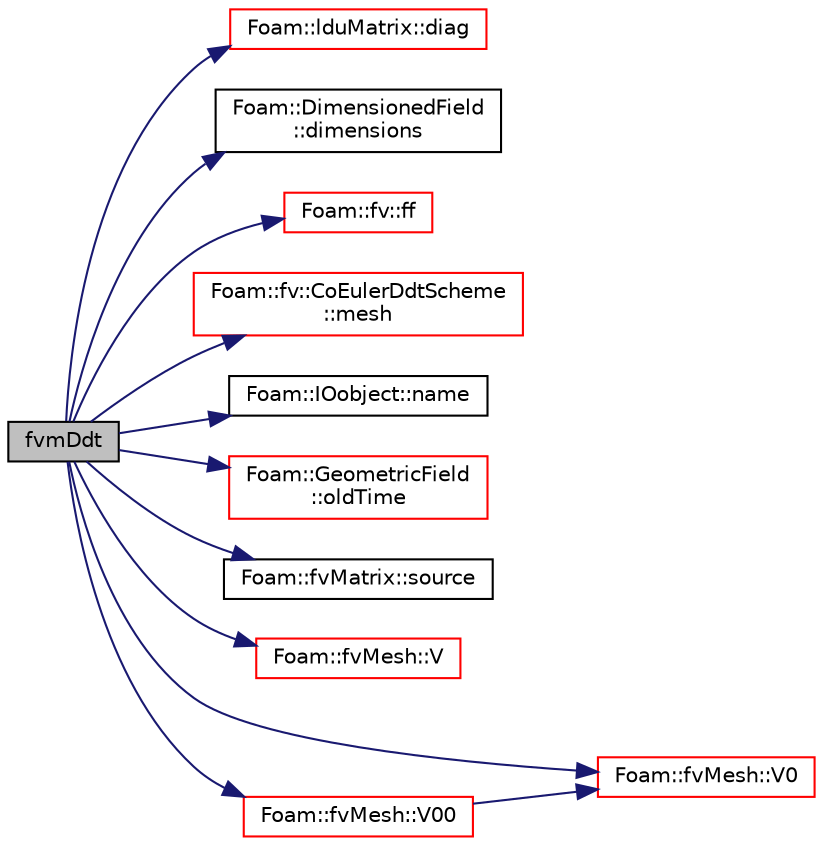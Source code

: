 digraph "fvmDdt"
{
  bgcolor="transparent";
  edge [fontname="Helvetica",fontsize="10",labelfontname="Helvetica",labelfontsize="10"];
  node [fontname="Helvetica",fontsize="10",shape=record];
  rankdir="LR";
  Node1 [label="fvmDdt",height=0.2,width=0.4,color="black", fillcolor="grey75", style="filled", fontcolor="black"];
  Node1 -> Node2 [color="midnightblue",fontsize="10",style="solid",fontname="Helvetica"];
  Node2 [label="Foam::lduMatrix::diag",height=0.2,width=0.4,color="red",URL="$a01283.html#a9140aaa9630c2cba2fe28369a649f2f0"];
  Node1 -> Node3 [color="midnightblue",fontsize="10",style="solid",fontname="Helvetica"];
  Node3 [label="Foam::DimensionedField\l::dimensions",height=0.2,width=0.4,color="black",URL="$a00532.html#a6098093e7de06370342a85cfae8b31f5",tooltip="Return dimensions. "];
  Node1 -> Node4 [color="midnightblue",fontsize="10",style="solid",fontname="Helvetica"];
  Node4 [label="Foam::fv::ff",height=0.2,width=0.4,color="red",URL="$a10767.html#ab38421d38a2395d0ae398d03fc20609c"];
  Node1 -> Node5 [color="midnightblue",fontsize="10",style="solid",fontname="Helvetica"];
  Node5 [label="Foam::fv::CoEulerDdtScheme\l::mesh",height=0.2,width=0.4,color="red",URL="$a00314.html#a9687e6999ad5ae21072ec74623f049ff",tooltip="Return mesh reference. "];
  Node1 -> Node6 [color="midnightblue",fontsize="10",style="solid",fontname="Helvetica"];
  Node6 [label="Foam::IOobject::name",height=0.2,width=0.4,color="black",URL="$a01179.html#a75b72488d2e82151b025744974919d5d",tooltip="Return name. "];
  Node1 -> Node7 [color="midnightblue",fontsize="10",style="solid",fontname="Helvetica"];
  Node7 [label="Foam::GeometricField\l::oldTime",height=0.2,width=0.4,color="red",URL="$a00921.html#a590e4782d38c7bab9fc7d231aa6b5f3f",tooltip="Return old time field. "];
  Node1 -> Node8 [color="midnightblue",fontsize="10",style="solid",fontname="Helvetica"];
  Node8 [label="Foam::fvMatrix::source",height=0.2,width=0.4,color="black",URL="$a00875.html#a4c49d61a0e11bbdadf6646dbe3740560"];
  Node1 -> Node9 [color="midnightblue",fontsize="10",style="solid",fontname="Helvetica"];
  Node9 [label="Foam::fvMesh::V",height=0.2,width=0.4,color="red",URL="$a00876.html#a5aca51bc5022eb7ae45eb78d2c310b2b",tooltip="Return cell volumes. "];
  Node1 -> Node10 [color="midnightblue",fontsize="10",style="solid",fontname="Helvetica"];
  Node10 [label="Foam::fvMesh::V0",height=0.2,width=0.4,color="red",URL="$a00876.html#a0b800538999b31c6aedc7df098e0fc49",tooltip="Return old-time cell volumes. "];
  Node1 -> Node11 [color="midnightblue",fontsize="10",style="solid",fontname="Helvetica"];
  Node11 [label="Foam::fvMesh::V00",height=0.2,width=0.4,color="red",URL="$a00876.html#ab2ff6e7970a82bb8b34ec5e191930803",tooltip="Return old-old-time cell volumes. "];
  Node11 -> Node10 [color="midnightblue",fontsize="10",style="solid",fontname="Helvetica"];
}

